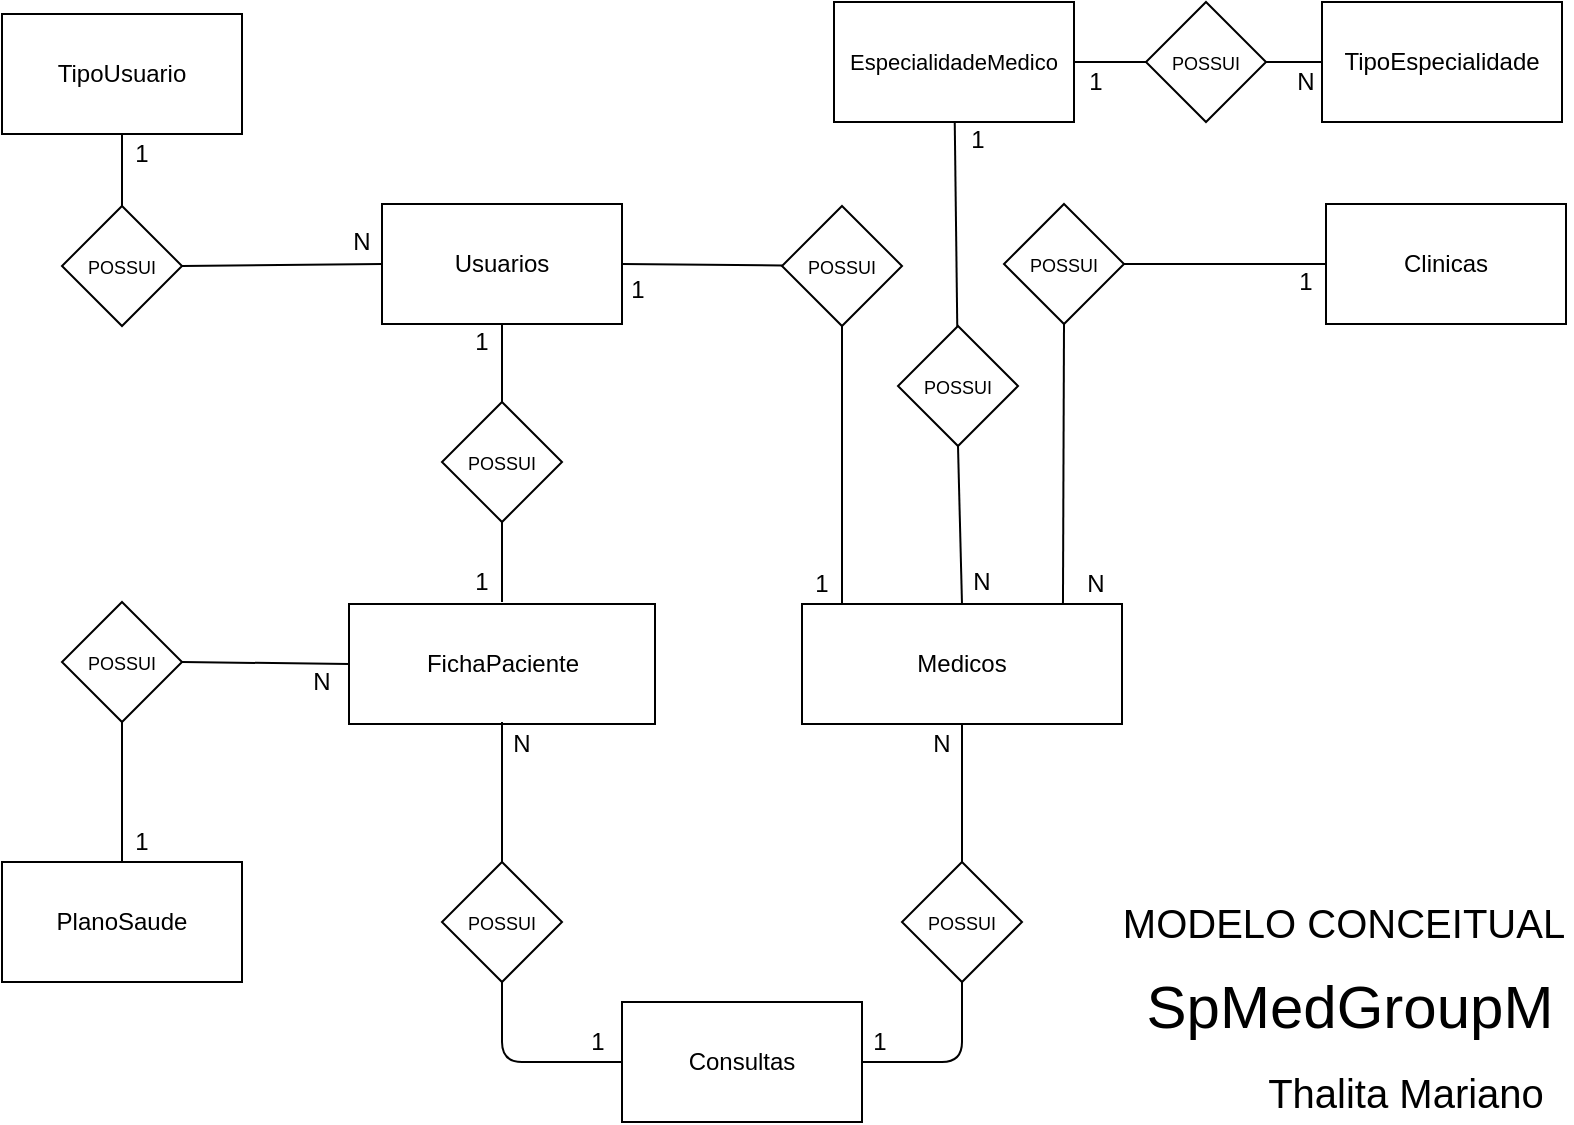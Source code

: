 <mxfile version="12.6.7" type="device" pages="2"><diagram id="E3R70f-KabWAEwBy0KVP" name="Conceitual"><mxGraphModel dx="1210" dy="643" grid="1" gridSize="10" guides="1" tooltips="1" connect="1" arrows="1" fold="1" page="1" pageScale="1" pageWidth="827" pageHeight="1169" math="0" shadow="0"><root><mxCell id="0"/><mxCell id="1" parent="0"/><mxCell id="xHAapNDR8gsOzwDroYfN-47" value="" style="endArrow=none;html=1;entryX=0.5;entryY=1;entryDx=0;entryDy=0;exitX=0.5;exitY=0;exitDx=0;exitDy=0;" parent="1" target="xHAapNDR8gsOzwDroYfN-6" edge="1"><mxGeometry width="50" height="50" relative="1" as="geometry"><mxPoint x="280" y="236.5" as="sourcePoint"/><mxPoint x="90" y="546.5" as="targetPoint"/></mxGeometry></mxCell><mxCell id="xHAapNDR8gsOzwDroYfN-29" value="" style="endArrow=none;html=1;entryX=0.5;entryY=1;entryDx=0;entryDy=0;exitX=0.087;exitY=1.005;exitDx=0;exitDy=0;exitPerimeter=0;" parent="1" source="xHAapNDR8gsOzwDroYfN-34" target="xHAapNDR8gsOzwDroYfN-12" edge="1"><mxGeometry width="50" height="50" relative="1" as="geometry"><mxPoint x="561" y="290" as="sourcePoint"/><mxPoint x="511" y="110" as="targetPoint"/></mxGeometry></mxCell><mxCell id="xHAapNDR8gsOzwDroYfN-1" value="TipoUsuario" style="rounded=0;whiteSpace=wrap;html=1;" parent="1" vertex="1"><mxGeometry x="30" y="36" width="120" height="60" as="geometry"/></mxCell><mxCell id="xHAapNDR8gsOzwDroYfN-2" value="TipoEspecialidade" style="rounded=0;whiteSpace=wrap;html=1;" parent="1" vertex="1"><mxGeometry x="690" y="30" width="120" height="60" as="geometry"/></mxCell><mxCell id="xHAapNDR8gsOzwDroYfN-3" value="Clinicas" style="rounded=0;whiteSpace=wrap;html=1;" parent="1" vertex="1"><mxGeometry x="692" y="131" width="120" height="60" as="geometry"/></mxCell><mxCell id="xHAapNDR8gsOzwDroYfN-4" value="Medicos" style="rounded=0;whiteSpace=wrap;html=1;" parent="1" vertex="1"><mxGeometry x="430" y="331" width="160" height="60" as="geometry"/></mxCell><mxCell id="xHAapNDR8gsOzwDroYfN-5" value="FichaPaciente" style="rounded=0;whiteSpace=wrap;html=1;" parent="1" vertex="1"><mxGeometry x="203.5" y="331" width="153" height="60" as="geometry"/></mxCell><mxCell id="xHAapNDR8gsOzwDroYfN-6" value="Usuarios" style="rounded=0;whiteSpace=wrap;html=1;" parent="1" vertex="1"><mxGeometry x="220" y="131" width="120" height="60" as="geometry"/></mxCell><mxCell id="xHAapNDR8gsOzwDroYfN-7" value="Consultas" style="rounded=0;whiteSpace=wrap;html=1;" parent="1" vertex="1"><mxGeometry x="340" y="530" width="120" height="60" as="geometry"/></mxCell><mxCell id="xHAapNDR8gsOzwDroYfN-8" value="&lt;font style=&quot;font-size: 9px&quot;&gt;POSSUI&lt;/font&gt;" style="rhombus;whiteSpace=wrap;html=1;" parent="1" vertex="1"><mxGeometry x="60" y="132" width="60" height="60" as="geometry"/></mxCell><mxCell id="xHAapNDR8gsOzwDroYfN-11" value="&lt;font style=&quot;font-size: 9px&quot;&gt;POSSUI&lt;/font&gt;" style="rhombus;whiteSpace=wrap;html=1;" parent="1" vertex="1"><mxGeometry x="478" y="192" width="60" height="60" as="geometry"/></mxCell><mxCell id="xHAapNDR8gsOzwDroYfN-12" value="&lt;font style=&quot;font-size: 9px&quot;&gt;POSSUI&lt;/font&gt;" style="rhombus;whiteSpace=wrap;html=1;" parent="1" vertex="1"><mxGeometry x="531" y="131" width="60" height="60" as="geometry"/></mxCell><mxCell id="xHAapNDR8gsOzwDroYfN-13" value="" style="endArrow=none;html=1;entryX=0.5;entryY=0;entryDx=0;entryDy=0;exitX=0.5;exitY=1;exitDx=0;exitDy=0;" parent="1" source="xHAapNDR8gsOzwDroYfN-1" target="xHAapNDR8gsOzwDroYfN-8" edge="1"><mxGeometry width="50" height="50" relative="1" as="geometry"><mxPoint x="170" y="186.5" as="sourcePoint"/><mxPoint x="200" y="136.5" as="targetPoint"/></mxGeometry></mxCell><mxCell id="xHAapNDR8gsOzwDroYfN-18" value="N" style="text;html=1;strokeColor=none;fillColor=none;align=center;verticalAlign=middle;whiteSpace=wrap;rounded=0;" parent="1" vertex="1"><mxGeometry x="190" y="140" width="40" height="20" as="geometry"/></mxCell><mxCell id="xHAapNDR8gsOzwDroYfN-21" value="1" style="text;html=1;strokeColor=none;fillColor=none;align=center;verticalAlign=middle;whiteSpace=wrap;rounded=0;" parent="1" vertex="1"><mxGeometry x="80" y="96" width="40" height="20" as="geometry"/></mxCell><mxCell id="xHAapNDR8gsOzwDroYfN-22" value="" style="endArrow=none;html=1;entryX=0;entryY=0.5;entryDx=0;entryDy=0;exitX=1;exitY=0.5;exitDx=0;exitDy=0;" parent="1" source="xHAapNDR8gsOzwDroYfN-8" target="xHAapNDR8gsOzwDroYfN-6" edge="1"><mxGeometry width="50" height="50" relative="1" as="geometry"><mxPoint x="260" y="150" as="sourcePoint"/><mxPoint x="310" y="100" as="targetPoint"/></mxGeometry></mxCell><mxCell id="xHAapNDR8gsOzwDroYfN-24" value="N" style="text;html=1;strokeColor=none;fillColor=none;align=center;verticalAlign=middle;whiteSpace=wrap;rounded=0;" parent="1" vertex="1"><mxGeometry x="662" y="60" width="40" height="20" as="geometry"/></mxCell><mxCell id="xHAapNDR8gsOzwDroYfN-25" value="N" style="text;html=1;strokeColor=none;fillColor=none;align=center;verticalAlign=middle;whiteSpace=wrap;rounded=0;" parent="1" vertex="1"><mxGeometry x="500" y="310" width="40" height="20" as="geometry"/></mxCell><mxCell id="xHAapNDR8gsOzwDroYfN-26" value="" style="endArrow=none;html=1;entryX=0.5;entryY=1;entryDx=0;entryDy=0;exitX=0.5;exitY=0;exitDx=0;exitDy=0;" parent="1" source="xHAapNDR8gsOzwDroYfN-4" target="xHAapNDR8gsOzwDroYfN-11" edge="1"><mxGeometry width="50" height="50" relative="1" as="geometry"><mxPoint x="450" y="190" as="sourcePoint"/><mxPoint x="500" y="140" as="targetPoint"/></mxGeometry></mxCell><mxCell id="xHAapNDR8gsOzwDroYfN-27" value="" style="endArrow=none;html=1;entryX=0;entryY=0.5;entryDx=0;entryDy=0;exitX=1;exitY=0.5;exitDx=0;exitDy=0;" parent="1" source="xHAapNDR8gsOzwDroYfN-12" target="xHAapNDR8gsOzwDroYfN-3" edge="1"><mxGeometry width="50" height="50" relative="1" as="geometry"><mxPoint x="640" y="170" as="sourcePoint"/><mxPoint x="685" y="160" as="targetPoint"/></mxGeometry></mxCell><mxCell id="xHAapNDR8gsOzwDroYfN-33" value="1" style="text;html=1;strokeColor=none;fillColor=none;align=center;verticalAlign=middle;whiteSpace=wrap;rounded=0;" parent="1" vertex="1"><mxGeometry x="662" y="160" width="40" height="20" as="geometry"/></mxCell><mxCell id="xHAapNDR8gsOzwDroYfN-34" value="N" style="text;html=1;strokeColor=none;fillColor=none;align=center;verticalAlign=middle;whiteSpace=wrap;rounded=0;" parent="1" vertex="1"><mxGeometry x="557" y="311" width="40" height="20" as="geometry"/></mxCell><mxCell id="xHAapNDR8gsOzwDroYfN-36" value="&lt;font style=&quot;font-size: 9px&quot;&gt;POSSUI&lt;/font&gt;" style="rhombus;whiteSpace=wrap;html=1;" parent="1" vertex="1"><mxGeometry x="420" y="132" width="60" height="60" as="geometry"/></mxCell><mxCell id="xHAapNDR8gsOzwDroYfN-37" value="" style="endArrow=none;html=1;exitX=1;exitY=0.5;exitDx=0;exitDy=0;" parent="1" source="xHAapNDR8gsOzwDroYfN-6" target="xHAapNDR8gsOzwDroYfN-36" edge="1"><mxGeometry width="50" height="50" relative="1" as="geometry"><mxPoint x="601" y="150" as="sourcePoint"/><mxPoint x="700" y="150" as="targetPoint"/></mxGeometry></mxCell><mxCell id="xHAapNDR8gsOzwDroYfN-39" value="1" style="text;html=1;strokeColor=none;fillColor=none;align=center;verticalAlign=middle;whiteSpace=wrap;rounded=0;" parent="1" vertex="1"><mxGeometry x="420" y="311" width="40" height="20" as="geometry"/></mxCell><mxCell id="xHAapNDR8gsOzwDroYfN-40" value="1" style="text;html=1;strokeColor=none;fillColor=none;align=center;verticalAlign=middle;whiteSpace=wrap;rounded=0;" parent="1" vertex="1"><mxGeometry x="328" y="164" width="40" height="20" as="geometry"/></mxCell><mxCell id="xHAapNDR8gsOzwDroYfN-44" value="1" style="text;html=1;strokeColor=none;fillColor=none;align=center;verticalAlign=middle;whiteSpace=wrap;rounded=0;" parent="1" vertex="1"><mxGeometry x="250" y="190" width="40" height="20" as="geometry"/></mxCell><mxCell id="xHAapNDR8gsOzwDroYfN-45" value="&lt;font style=&quot;font-size: 9px&quot;&gt;POSSUI&lt;/font&gt;" style="rhombus;whiteSpace=wrap;html=1;" parent="1" vertex="1"><mxGeometry x="250" y="230" width="60" height="60" as="geometry"/></mxCell><mxCell id="xHAapNDR8gsOzwDroYfN-46" value="1" style="text;html=1;strokeColor=none;fillColor=none;align=center;verticalAlign=middle;whiteSpace=wrap;rounded=0;" parent="1" vertex="1"><mxGeometry x="250" y="310" width="40" height="20" as="geometry"/></mxCell><mxCell id="xHAapNDR8gsOzwDroYfN-48" value="" style="endArrow=none;html=1;entryX=0.5;entryY=1;entryDx=0;entryDy=0;" parent="1" target="xHAapNDR8gsOzwDroYfN-45" edge="1"><mxGeometry width="50" height="50" relative="1" as="geometry"><mxPoint x="280" y="330" as="sourcePoint"/><mxPoint x="290" y="181" as="targetPoint"/></mxGeometry></mxCell><mxCell id="xHAapNDR8gsOzwDroYfN-49" value="&lt;font style=&quot;font-size: 11px&quot;&gt;EspecialidadeMedico&lt;/font&gt;" style="rounded=0;whiteSpace=wrap;html=1;" parent="1" vertex="1"><mxGeometry x="446" y="30" width="120" height="60" as="geometry"/></mxCell><mxCell id="xHAapNDR8gsOzwDroYfN-50" value="1" style="text;html=1;strokeColor=none;fillColor=none;align=center;verticalAlign=middle;whiteSpace=wrap;rounded=0;" parent="1" vertex="1"><mxGeometry x="498" y="89" width="40" height="20" as="geometry"/></mxCell><mxCell id="xHAapNDR8gsOzwDroYfN-51" value="" style="endArrow=none;html=1;" parent="1" source="xHAapNDR8gsOzwDroYfN-11" target="xHAapNDR8gsOzwDroYfN-49" edge="1"><mxGeometry width="50" height="50" relative="1" as="geometry"><mxPoint x="510" y="180" as="sourcePoint"/><mxPoint x="540" y="115" as="targetPoint"/></mxGeometry></mxCell><mxCell id="xHAapNDR8gsOzwDroYfN-53" value="1" style="text;html=1;strokeColor=none;fillColor=none;align=center;verticalAlign=middle;whiteSpace=wrap;rounded=0;" parent="1" vertex="1"><mxGeometry x="557" y="60" width="40" height="20" as="geometry"/></mxCell><mxCell id="xHAapNDR8gsOzwDroYfN-54" value="" style="endArrow=none;html=1;entryX=0;entryY=0.5;entryDx=0;entryDy=0;exitX=1;exitY=0.5;exitDx=0;exitDy=0;" parent="1" source="xHAapNDR8gsOzwDroYfN-90" target="xHAapNDR8gsOzwDroYfN-2" edge="1"><mxGeometry width="50" height="50" relative="1" as="geometry"><mxPoint x="601" y="150" as="sourcePoint"/><mxPoint x="700" y="150" as="targetPoint"/></mxGeometry></mxCell><mxCell id="xHAapNDR8gsOzwDroYfN-60" value="&lt;font style=&quot;font-size: 9px&quot;&gt;POSSUI&lt;/font&gt;" style="rhombus;whiteSpace=wrap;html=1;" parent="1" vertex="1"><mxGeometry x="480" y="460" width="60" height="60" as="geometry"/></mxCell><mxCell id="xHAapNDR8gsOzwDroYfN-61" value="&lt;font style=&quot;font-size: 9px&quot;&gt;POSSUI&lt;/font&gt;" style="rhombus;whiteSpace=wrap;html=1;" parent="1" vertex="1"><mxGeometry x="250" y="460" width="60" height="60" as="geometry"/></mxCell><mxCell id="xHAapNDR8gsOzwDroYfN-64" value="" style="endArrow=none;html=1;exitX=0.5;exitY=0;exitDx=0;exitDy=0;" parent="1" source="xHAapNDR8gsOzwDroYfN-61" edge="1"><mxGeometry width="50" height="50" relative="1" as="geometry"><mxPoint x="230" y="441" as="sourcePoint"/><mxPoint x="280" y="390" as="targetPoint"/></mxGeometry></mxCell><mxCell id="xHAapNDR8gsOzwDroYfN-65" value="" style="endArrow=none;html=1;entryX=0.5;entryY=1;entryDx=0;entryDy=0;exitX=0.5;exitY=0;exitDx=0;exitDy=0;" parent="1" source="xHAapNDR8gsOzwDroYfN-60" target="xHAapNDR8gsOzwDroYfN-4" edge="1"><mxGeometry width="50" height="50" relative="1" as="geometry"><mxPoint x="570" y="470" as="sourcePoint"/><mxPoint x="620" y="420" as="targetPoint"/></mxGeometry></mxCell><mxCell id="xHAapNDR8gsOzwDroYfN-68" value="" style="endArrow=none;html=1;entryX=0.5;entryY=1;entryDx=0;entryDy=0;exitX=0.75;exitY=1;exitDx=0;exitDy=0;" parent="1" source="xHAapNDR8gsOzwDroYfN-39" target="xHAapNDR8gsOzwDroYfN-36" edge="1"><mxGeometry width="50" height="50" relative="1" as="geometry"><mxPoint x="440.5" y="291" as="sourcePoint"/><mxPoint x="439.5" y="210" as="targetPoint"/></mxGeometry></mxCell><mxCell id="xHAapNDR8gsOzwDroYfN-69" value="1" style="text;html=1;strokeColor=none;fillColor=none;align=center;verticalAlign=middle;whiteSpace=wrap;rounded=0;" parent="1" vertex="1"><mxGeometry x="308" y="540" width="40" height="20" as="geometry"/></mxCell><mxCell id="xHAapNDR8gsOzwDroYfN-70" value="N" style="text;html=1;strokeColor=none;fillColor=none;align=center;verticalAlign=middle;whiteSpace=wrap;rounded=0;" parent="1" vertex="1"><mxGeometry x="270" y="391" width="40" height="20" as="geometry"/></mxCell><mxCell id="xHAapNDR8gsOzwDroYfN-71" value="N" style="text;html=1;strokeColor=none;fillColor=none;align=center;verticalAlign=middle;whiteSpace=wrap;rounded=0;" parent="1" vertex="1"><mxGeometry x="480" y="391" width="40" height="20" as="geometry"/></mxCell><mxCell id="xHAapNDR8gsOzwDroYfN-72" value="1" style="text;html=1;strokeColor=none;fillColor=none;align=center;verticalAlign=middle;whiteSpace=wrap;rounded=0;" parent="1" vertex="1"><mxGeometry x="449" y="540" width="40" height="20" as="geometry"/></mxCell><mxCell id="xHAapNDR8gsOzwDroYfN-73" value="" style="endArrow=none;html=1;entryX=0.5;entryY=1;entryDx=0;entryDy=0;exitX=0;exitY=0.5;exitDx=0;exitDy=0;" parent="1" source="xHAapNDR8gsOzwDroYfN-7" target="xHAapNDR8gsOzwDroYfN-61" edge="1"><mxGeometry width="50" height="50" relative="1" as="geometry"><mxPoint x="230" y="609" as="sourcePoint"/><mxPoint x="280" y="559" as="targetPoint"/><Array as="points"><mxPoint x="280" y="560"/></Array></mxGeometry></mxCell><mxCell id="xHAapNDR8gsOzwDroYfN-74" value="" style="endArrow=none;html=1;entryX=0.5;entryY=1;entryDx=0;entryDy=0;exitX=1;exitY=0.5;exitDx=0;exitDy=0;" parent="1" source="xHAapNDR8gsOzwDroYfN-7" target="xHAapNDR8gsOzwDroYfN-60" edge="1"><mxGeometry width="50" height="50" relative="1" as="geometry"><mxPoint x="680" y="560" as="sourcePoint"/><mxPoint x="550" y="550" as="targetPoint"/><Array as="points"><mxPoint x="510" y="560"/></Array></mxGeometry></mxCell><mxCell id="xHAapNDR8gsOzwDroYfN-76" value="N" style="text;html=1;strokeColor=none;fillColor=none;align=center;verticalAlign=middle;whiteSpace=wrap;rounded=0;" parent="1" vertex="1"><mxGeometry x="170" y="360" width="40" height="20" as="geometry"/></mxCell><mxCell id="xHAapNDR8gsOzwDroYfN-78" value="PlanoSaude" style="rounded=0;whiteSpace=wrap;html=1;" parent="1" vertex="1"><mxGeometry x="30" y="460" width="120" height="60" as="geometry"/></mxCell><mxCell id="xHAapNDR8gsOzwDroYfN-79" value="1" style="text;html=1;strokeColor=none;fillColor=none;align=center;verticalAlign=middle;whiteSpace=wrap;rounded=0;" parent="1" vertex="1"><mxGeometry x="80" y="440" width="40" height="20" as="geometry"/></mxCell><mxCell id="xHAapNDR8gsOzwDroYfN-80" value="&lt;font style=&quot;font-size: 9px&quot;&gt;POSSUI&lt;/font&gt;" style="rhombus;whiteSpace=wrap;html=1;" parent="1" vertex="1"><mxGeometry x="60" y="330" width="60" height="60" as="geometry"/></mxCell><mxCell id="xHAapNDR8gsOzwDroYfN-82" value="" style="endArrow=none;html=1;exitX=1;exitY=0.5;exitDx=0;exitDy=0;entryX=0;entryY=0.5;entryDx=0;entryDy=0;" parent="1" source="xHAapNDR8gsOzwDroYfN-80" target="xHAapNDR8gsOzwDroYfN-5" edge="1"><mxGeometry width="50" height="50" relative="1" as="geometry"><mxPoint x="20" y="670" as="sourcePoint"/><mxPoint x="200" y="360" as="targetPoint"/></mxGeometry></mxCell><mxCell id="xHAapNDR8gsOzwDroYfN-83" value="" style="endArrow=none;html=1;exitX=0.5;exitY=1;exitDx=0;exitDy=0;entryX=0.5;entryY=0;entryDx=0;entryDy=0;" parent="1" source="xHAapNDR8gsOzwDroYfN-80" target="xHAapNDR8gsOzwDroYfN-78" edge="1"><mxGeometry width="50" height="50" relative="1" as="geometry"><mxPoint x="130" y="370" as="sourcePoint"/><mxPoint x="223.5" y="371" as="targetPoint"/></mxGeometry></mxCell><mxCell id="xHAapNDR8gsOzwDroYfN-90" value="&lt;font style=&quot;font-size: 9px&quot;&gt;POSSUI&lt;/font&gt;" style="rhombus;whiteSpace=wrap;html=1;" parent="1" vertex="1"><mxGeometry x="602" y="30" width="60" height="60" as="geometry"/></mxCell><mxCell id="xHAapNDR8gsOzwDroYfN-91" value="" style="endArrow=none;html=1;entryX=0;entryY=0.5;entryDx=0;entryDy=0;exitX=1;exitY=0.5;exitDx=0;exitDy=0;" parent="1" source="xHAapNDR8gsOzwDroYfN-49" target="xHAapNDR8gsOzwDroYfN-90" edge="1"><mxGeometry width="50" height="50" relative="1" as="geometry"><mxPoint x="565" y="60" as="sourcePoint"/><mxPoint x="690" y="60" as="targetPoint"/></mxGeometry></mxCell><mxCell id="xt29dV2iJwM4mFNq74Bc-1" value="&lt;font style=&quot;font-size: 30px&quot;&gt;SpMedGroupM&lt;/font&gt;" style="text;html=1;strokeColor=none;fillColor=none;align=center;verticalAlign=middle;whiteSpace=wrap;rounded=0;" parent="1" vertex="1"><mxGeometry x="684" y="517" width="40" height="30" as="geometry"/></mxCell><mxCell id="xt29dV2iJwM4mFNq74Bc-2" value="&lt;font style=&quot;font-size: 20px&quot;&gt;Thalita Mariano&lt;br&gt;&lt;/font&gt;" style="text;html=1;strokeColor=none;fillColor=none;align=center;verticalAlign=middle;whiteSpace=wrap;rounded=0;" parent="1" vertex="1"><mxGeometry x="652" y="560" width="160" height="30" as="geometry"/></mxCell><mxCell id="xt29dV2iJwM4mFNq74Bc-4" value="&lt;font style=&quot;font-size: 20px&quot;&gt;MODELO CONCEITUAL&lt;/font&gt;" style="text;html=1;strokeColor=none;fillColor=none;align=center;verticalAlign=middle;whiteSpace=wrap;rounded=0;" parent="1" vertex="1"><mxGeometry x="587" y="475" width="228" height="30" as="geometry"/></mxCell></root></mxGraphModel></diagram><diagram id="ithbFeiR3hK23LhVvlyl" name="Lógico"><mxGraphModel dx="2060" dy="643" grid="1" gridSize="10" guides="1" tooltips="1" connect="1" arrows="1" fold="1" page="1" pageScale="1" pageWidth="850" pageHeight="1100" math="0" shadow="0"><root><mxCell id="2thRscf1hzppe7TldHrI-0"/><mxCell id="2thRscf1hzppe7TldHrI-1" parent="2thRscf1hzppe7TldHrI-0"/><mxCell id="2thRscf1hzppe7TldHrI-10" value="Usuarios" style="swimlane;fontStyle=0;childLayout=stackLayout;horizontal=1;startSize=26;fillColor=#e0e0e0;horizontalStack=0;resizeParent=1;resizeParentMax=0;resizeLast=0;collapsible=1;marginBottom=0;swimlaneFillColor=#ffffff;align=center;fontSize=14;" parent="2thRscf1hzppe7TldHrI-1" vertex="1"><mxGeometry x="-140" y="460" width="240" height="294" as="geometry"/></mxCell><mxCell id="2thRscf1hzppe7TldHrI-11" value="IdUsuario INT" style="shape=partialRectangle;top=0;left=0;right=0;bottom=0;align=left;verticalAlign=middle;fillColor=none;spacingLeft=60;spacingRight=4;overflow=hidden;rotatable=0;points=[[0,0.5],[1,0.5]];portConstraint=eastwest;dropTarget=0;fontStyle=5;fontSize=12;" parent="2thRscf1hzppe7TldHrI-10" vertex="1"><mxGeometry y="26" width="240" height="30" as="geometry"/></mxCell><mxCell id="2thRscf1hzppe7TldHrI-12" value="PK,FK1" style="shape=partialRectangle;fontStyle=1;top=0;left=0;bottom=0;fillColor=none;align=left;verticalAlign=middle;spacingLeft=4;spacingRight=4;overflow=hidden;rotatable=0;points=[];portConstraint=eastwest;part=1;fontSize=12;" parent="2thRscf1hzppe7TldHrI-11" vertex="1" connectable="0"><mxGeometry width="56" height="30" as="geometry"/></mxCell><mxCell id="2thRscf1hzppe7TldHrI-13" value="IdTipoUsuario INT" style="shape=partialRectangle;top=0;left=0;right=0;bottom=1;align=left;verticalAlign=middle;fillColor=none;spacingLeft=60;spacingRight=4;overflow=hidden;rotatable=0;points=[[0,0.5],[1,0.5]];portConstraint=eastwest;dropTarget=0;fontStyle=5;fontSize=12;" parent="2thRscf1hzppe7TldHrI-10" vertex="1"><mxGeometry y="56" width="240" height="30" as="geometry"/></mxCell><mxCell id="2thRscf1hzppe7TldHrI-14" value="PK,FK2" style="shape=partialRectangle;fontStyle=1;top=0;left=0;bottom=0;fillColor=none;align=left;verticalAlign=middle;spacingLeft=4;spacingRight=4;overflow=hidden;rotatable=0;points=[];portConstraint=eastwest;part=1;fontSize=12;" parent="2thRscf1hzppe7TldHrI-13" vertex="1" connectable="0"><mxGeometry width="56" height="30" as="geometry"/></mxCell><mxCell id="2thRscf1hzppe7TldHrI-15" value="NomeUsuario VARCHAR" style="shape=partialRectangle;top=0;left=0;right=0;bottom=0;align=left;verticalAlign=top;fillColor=none;spacingLeft=60;spacingRight=4;overflow=hidden;rotatable=0;points=[[0,0.5],[1,0.5]];portConstraint=eastwest;dropTarget=0;fontSize=12;" parent="2thRscf1hzppe7TldHrI-10" vertex="1"><mxGeometry y="86" width="240" height="26" as="geometry"/></mxCell><mxCell id="2thRscf1hzppe7TldHrI-16" value="" style="shape=partialRectangle;top=0;left=0;bottom=0;fillColor=none;align=left;verticalAlign=top;spacingLeft=4;spacingRight=4;overflow=hidden;rotatable=0;points=[];portConstraint=eastwest;part=1;fontSize=12;" parent="2thRscf1hzppe7TldHrI-15" vertex="1" connectable="0"><mxGeometry width="56" height="26" as="geometry"/></mxCell><mxCell id="2thRscf1hzppe7TldHrI-85" value="Email VARCHAR" style="shape=partialRectangle;top=0;left=0;right=0;bottom=0;align=left;verticalAlign=top;fillColor=none;spacingLeft=60;spacingRight=4;overflow=hidden;rotatable=0;points=[[0,0.5],[1,0.5]];portConstraint=eastwest;dropTarget=0;fontSize=12;" parent="2thRscf1hzppe7TldHrI-10" vertex="1"><mxGeometry y="112" width="240" height="26" as="geometry"/></mxCell><mxCell id="2thRscf1hzppe7TldHrI-86" value="" style="shape=partialRectangle;top=0;left=0;bottom=0;fillColor=none;align=left;verticalAlign=top;spacingLeft=4;spacingRight=4;overflow=hidden;rotatable=0;points=[];portConstraint=eastwest;part=1;fontSize=12;" parent="2thRscf1hzppe7TldHrI-85" vertex="1" connectable="0"><mxGeometry width="56" height="26" as="geometry"/></mxCell><mxCell id="2thRscf1hzppe7TldHrI-88" value="Data_Nascimento Date" style="shape=partialRectangle;top=0;left=0;right=0;bottom=0;align=left;verticalAlign=top;fillColor=none;spacingLeft=60;spacingRight=4;overflow=hidden;rotatable=0;points=[[0,0.5],[1,0.5]];portConstraint=eastwest;dropTarget=0;fontSize=12;" parent="2thRscf1hzppe7TldHrI-10" vertex="1"><mxGeometry y="138" width="240" height="26" as="geometry"/></mxCell><mxCell id="2thRscf1hzppe7TldHrI-89" value="" style="shape=partialRectangle;top=0;left=0;bottom=0;fillColor=none;align=left;verticalAlign=top;spacingLeft=4;spacingRight=4;overflow=hidden;rotatable=0;points=[];portConstraint=eastwest;part=1;fontSize=12;" parent="2thRscf1hzppe7TldHrI-88" vertex="1" connectable="0"><mxGeometry width="56" height="26" as="geometry"/></mxCell><mxCell id="2thRscf1hzppe7TldHrI-90" value="Telefone VARCHAR" style="shape=partialRectangle;top=0;left=0;right=0;bottom=0;align=left;verticalAlign=top;fillColor=none;spacingLeft=60;spacingRight=4;overflow=hidden;rotatable=0;points=[[0,0.5],[1,0.5]];portConstraint=eastwest;dropTarget=0;fontSize=12;" parent="2thRscf1hzppe7TldHrI-10" vertex="1"><mxGeometry y="164" width="240" height="26" as="geometry"/></mxCell><mxCell id="2thRscf1hzppe7TldHrI-91" value="" style="shape=partialRectangle;top=0;left=0;bottom=0;fillColor=none;align=left;verticalAlign=top;spacingLeft=4;spacingRight=4;overflow=hidden;rotatable=0;points=[];portConstraint=eastwest;part=1;fontSize=12;" parent="2thRscf1hzppe7TldHrI-90" vertex="1" connectable="0"><mxGeometry width="56" height="26" as="geometry"/></mxCell><mxCell id="2thRscf1hzppe7TldHrI-83" value="Celular VARCHAR" style="shape=partialRectangle;top=0;left=0;right=0;bottom=0;align=left;verticalAlign=top;fillColor=none;spacingLeft=60;spacingRight=4;overflow=hidden;rotatable=0;points=[[0,0.5],[1,0.5]];portConstraint=eastwest;dropTarget=0;fontSize=12;" parent="2thRscf1hzppe7TldHrI-10" vertex="1"><mxGeometry y="190" width="240" height="26" as="geometry"/></mxCell><mxCell id="2thRscf1hzppe7TldHrI-84" value="" style="shape=partialRectangle;top=0;left=0;bottom=0;fillColor=none;align=left;verticalAlign=top;spacingLeft=4;spacingRight=4;overflow=hidden;rotatable=0;points=[];portConstraint=eastwest;part=1;fontSize=12;" parent="2thRscf1hzppe7TldHrI-83" vertex="1" connectable="0"><mxGeometry width="56" height="26" as="geometry"/></mxCell><mxCell id="2thRscf1hzppe7TldHrI-81" value="RG VARCHAR" style="shape=partialRectangle;top=0;left=0;right=0;bottom=0;align=left;verticalAlign=top;fillColor=none;spacingLeft=60;spacingRight=4;overflow=hidden;rotatable=0;points=[[0,0.5],[1,0.5]];portConstraint=eastwest;dropTarget=0;fontSize=12;" parent="2thRscf1hzppe7TldHrI-10" vertex="1"><mxGeometry y="216" width="240" height="26" as="geometry"/></mxCell><mxCell id="2thRscf1hzppe7TldHrI-82" value="" style="shape=partialRectangle;top=0;left=0;bottom=0;fillColor=none;align=left;verticalAlign=top;spacingLeft=4;spacingRight=4;overflow=hidden;rotatable=0;points=[];portConstraint=eastwest;part=1;fontSize=12;" parent="2thRscf1hzppe7TldHrI-81" vertex="1" connectable="0"><mxGeometry width="56" height="26" as="geometry"/></mxCell><mxCell id="2thRscf1hzppe7TldHrI-79" value="Cpf VARCHAR" style="shape=partialRectangle;top=0;left=0;right=0;bottom=0;align=left;verticalAlign=top;fillColor=none;spacingLeft=60;spacingRight=4;overflow=hidden;rotatable=0;points=[[0,0.5],[1,0.5]];portConstraint=eastwest;dropTarget=0;fontSize=12;" parent="2thRscf1hzppe7TldHrI-10" vertex="1"><mxGeometry y="242" width="240" height="26" as="geometry"/></mxCell><mxCell id="2thRscf1hzppe7TldHrI-80" value="" style="shape=partialRectangle;top=0;left=0;bottom=0;fillColor=none;align=left;verticalAlign=top;spacingLeft=4;spacingRight=4;overflow=hidden;rotatable=0;points=[];portConstraint=eastwest;part=1;fontSize=12;" parent="2thRscf1hzppe7TldHrI-79" vertex="1" connectable="0"><mxGeometry width="56" height="26" as="geometry"/></mxCell><mxCell id="2thRscf1hzppe7TldHrI-73" value="Endereco VARCHAR" style="shape=partialRectangle;top=0;left=0;right=0;bottom=0;align=left;verticalAlign=top;fillColor=none;spacingLeft=60;spacingRight=4;overflow=hidden;rotatable=0;points=[[0,0.5],[1,0.5]];portConstraint=eastwest;dropTarget=0;fontSize=12;" parent="2thRscf1hzppe7TldHrI-10" vertex="1"><mxGeometry y="268" width="240" height="26" as="geometry"/></mxCell><mxCell id="2thRscf1hzppe7TldHrI-74" value="" style="shape=partialRectangle;top=0;left=0;bottom=0;fillColor=none;align=left;verticalAlign=top;spacingLeft=4;spacingRight=4;overflow=hidden;rotatable=0;points=[];portConstraint=eastwest;part=1;fontSize=12;" parent="2thRscf1hzppe7TldHrI-73" vertex="1" connectable="0"><mxGeometry width="56" height="26" as="geometry"/></mxCell><mxCell id="2thRscf1hzppe7TldHrI-17" value="Clinicas" style="swimlane;fontStyle=0;childLayout=stackLayout;horizontal=1;startSize=26;fillColor=#e0e0e0;horizontalStack=0;resizeParent=1;resizeParentMax=0;resizeLast=0;collapsible=1;marginBottom=0;swimlaneFillColor=#ffffff;align=center;fontSize=14;" parent="2thRscf1hzppe7TldHrI-1" vertex="1"><mxGeometry x="240" y="640" width="241" height="196" as="geometry"/></mxCell><mxCell id="2thRscf1hzppe7TldHrI-18" value="IdClinica  INT" style="shape=partialRectangle;top=0;left=0;right=0;bottom=1;align=left;verticalAlign=middle;fillColor=none;spacingLeft=34;spacingRight=4;overflow=hidden;rotatable=0;points=[[0,0.5],[1,0.5]];portConstraint=eastwest;dropTarget=0;fontStyle=5;fontSize=12;" parent="2thRscf1hzppe7TldHrI-17" vertex="1"><mxGeometry y="26" width="241" height="30" as="geometry"/></mxCell><mxCell id="2thRscf1hzppe7TldHrI-19" value="PK" style="shape=partialRectangle;top=0;left=0;bottom=0;fillColor=none;align=left;verticalAlign=middle;spacingLeft=4;spacingRight=4;overflow=hidden;rotatable=0;points=[];portConstraint=eastwest;part=1;fontSize=12;" parent="2thRscf1hzppe7TldHrI-18" vertex="1" connectable="0"><mxGeometry width="30" height="30" as="geometry"/></mxCell><mxCell id="2thRscf1hzppe7TldHrI-20" value="CNPJ VARCHAR" style="shape=partialRectangle;top=0;left=0;right=0;bottom=0;align=left;verticalAlign=top;fillColor=none;spacingLeft=34;spacingRight=4;overflow=hidden;rotatable=0;points=[[0,0.5],[1,0.5]];portConstraint=eastwest;dropTarget=0;fontSize=12;" parent="2thRscf1hzppe7TldHrI-17" vertex="1"><mxGeometry y="56" width="241" height="26" as="geometry"/></mxCell><mxCell id="2thRscf1hzppe7TldHrI-21" value="" style="shape=partialRectangle;top=0;left=0;bottom=0;fillColor=none;align=left;verticalAlign=top;spacingLeft=4;spacingRight=4;overflow=hidden;rotatable=0;points=[];portConstraint=eastwest;part=1;fontSize=12;" parent="2thRscf1hzppe7TldHrI-20" vertex="1" connectable="0"><mxGeometry width="30" height="26" as="geometry"/></mxCell><mxCell id="2thRscf1hzppe7TldHrI-24" value="NomeFantasia VARCHAR" style="shape=partialRectangle;top=0;left=0;right=0;bottom=0;align=left;verticalAlign=top;fillColor=none;spacingLeft=34;spacingRight=4;overflow=hidden;rotatable=0;points=[[0,0.5],[1,0.5]];portConstraint=eastwest;dropTarget=0;fontSize=12;" parent="2thRscf1hzppe7TldHrI-17" vertex="1"><mxGeometry y="82" width="241" height="26" as="geometry"/></mxCell><mxCell id="2thRscf1hzppe7TldHrI-25" value="" style="shape=partialRectangle;top=0;left=0;bottom=0;fillColor=none;align=left;verticalAlign=top;spacingLeft=4;spacingRight=4;overflow=hidden;rotatable=0;points=[];portConstraint=eastwest;part=1;fontSize=12;" parent="2thRscf1hzppe7TldHrI-24" vertex="1" connectable="0"><mxGeometry width="30" height="26" as="geometry"/></mxCell><mxCell id="2thRscf1hzppe7TldHrI-22" value="RazaoSocial VARCHAR" style="shape=partialRectangle;top=0;left=0;right=0;bottom=0;align=left;verticalAlign=top;fillColor=none;spacingLeft=34;spacingRight=4;overflow=hidden;rotatable=0;points=[[0,0.5],[1,0.5]];portConstraint=eastwest;dropTarget=0;fontSize=12;" parent="2thRscf1hzppe7TldHrI-17" vertex="1"><mxGeometry y="108" width="241" height="26" as="geometry"/></mxCell><mxCell id="2thRscf1hzppe7TldHrI-23" value="" style="shape=partialRectangle;top=0;left=0;bottom=0;fillColor=none;align=left;verticalAlign=top;spacingLeft=4;spacingRight=4;overflow=hidden;rotatable=0;points=[];portConstraint=eastwest;part=1;fontSize=12;" parent="2thRscf1hzppe7TldHrI-22" vertex="1" connectable="0"><mxGeometry width="30" height="26" as="geometry"/></mxCell><mxCell id="L8e7X4IhRcvx6EP3lCFS-2" value="Telefone  VARCHAR" style="shape=partialRectangle;top=0;left=0;right=0;bottom=0;align=left;verticalAlign=top;fillColor=none;spacingLeft=34;spacingRight=4;overflow=hidden;rotatable=0;points=[[0,0.5],[1,0.5]];portConstraint=eastwest;dropTarget=0;fontSize=12;" parent="2thRscf1hzppe7TldHrI-17" vertex="1"><mxGeometry y="134" width="241" height="26" as="geometry"/></mxCell><mxCell id="L8e7X4IhRcvx6EP3lCFS-3" value="" style="shape=partialRectangle;top=0;left=0;bottom=0;fillColor=none;align=left;verticalAlign=top;spacingLeft=4;spacingRight=4;overflow=hidden;rotatable=0;points=[];portConstraint=eastwest;part=1;fontSize=12;" parent="L8e7X4IhRcvx6EP3lCFS-2" vertex="1" connectable="0"><mxGeometry width="30" height="26" as="geometry"/></mxCell><mxCell id="2thRscf1hzppe7TldHrI-40" value="Endereco VARCHAR" style="shape=partialRectangle;top=0;left=0;right=0;bottom=0;align=left;verticalAlign=top;fillColor=none;spacingLeft=34;spacingRight=4;overflow=hidden;rotatable=0;points=[[0,0.5],[1,0.5]];portConstraint=eastwest;dropTarget=0;fontSize=12;" parent="2thRscf1hzppe7TldHrI-17" vertex="1"><mxGeometry y="160" width="241" height="26" as="geometry"/></mxCell><mxCell id="2thRscf1hzppe7TldHrI-41" value="" style="shape=partialRectangle;top=0;left=0;bottom=0;fillColor=none;align=left;verticalAlign=top;spacingLeft=4;spacingRight=4;overflow=hidden;rotatable=0;points=[];portConstraint=eastwest;part=1;fontSize=12;" parent="2thRscf1hzppe7TldHrI-40" vertex="1" connectable="0"><mxGeometry width="30" height="26" as="geometry"/></mxCell><mxCell id="2thRscf1hzppe7TldHrI-26" value="" style="shape=partialRectangle;top=0;left=0;right=0;bottom=0;align=left;verticalAlign=top;fillColor=none;spacingLeft=34;spacingRight=4;overflow=hidden;rotatable=0;points=[[0,0.5],[1,0.5]];portConstraint=eastwest;dropTarget=0;fontSize=12;" parent="2thRscf1hzppe7TldHrI-17" vertex="1"><mxGeometry y="186" width="241" height="10" as="geometry"/></mxCell><mxCell id="2thRscf1hzppe7TldHrI-27" value="" style="shape=partialRectangle;top=0;left=0;bottom=0;fillColor=none;align=left;verticalAlign=top;spacingLeft=4;spacingRight=4;overflow=hidden;rotatable=0;points=[];portConstraint=eastwest;part=1;fontSize=12;" parent="2thRscf1hzppe7TldHrI-26" vertex="1" connectable="0"><mxGeometry width="30" height="10" as="geometry"/></mxCell><mxCell id="2thRscf1hzppe7TldHrI-28" value="&lt;font style=&quot;font-size: 30px&quot;&gt;SpMedGroupM&lt;/font&gt;" style="text;html=1;strokeColor=none;fillColor=none;align=center;verticalAlign=middle;whiteSpace=wrap;rounded=0;" parent="2thRscf1hzppe7TldHrI-1" vertex="1"><mxGeometry x="-436" y="132" width="40" height="30" as="geometry"/></mxCell><mxCell id="2thRscf1hzppe7TldHrI-59" value="" style="group" parent="2thRscf1hzppe7TldHrI-1" vertex="1" connectable="0"><mxGeometry x="242.5" y="120" width="236" height="92" as="geometry"/></mxCell><mxCell id="2thRscf1hzppe7TldHrI-44" value="TipoEspecialidade" style="swimlane;fontStyle=0;childLayout=stackLayout;horizontal=1;startSize=26;fillColor=#e0e0e0;horizontalStack=0;resizeParent=1;resizeParentMax=0;resizeLast=0;collapsible=1;marginBottom=0;swimlaneFillColor=#ffffff;align=center;fontSize=14;" parent="2thRscf1hzppe7TldHrI-59" vertex="1"><mxGeometry width="236" height="92" as="geometry"/></mxCell><mxCell id="2thRscf1hzppe7TldHrI-45" value="IdTipoEspecialidade  INT" style="shape=partialRectangle;top=0;left=0;right=0;bottom=1;align=left;verticalAlign=middle;fillColor=none;spacingLeft=34;spacingRight=4;overflow=hidden;rotatable=0;points=[[0,0.5],[1,0.5]];portConstraint=eastwest;dropTarget=0;fontStyle=5;fontSize=12;" parent="2thRscf1hzppe7TldHrI-44" vertex="1"><mxGeometry y="26" width="236" height="30" as="geometry"/></mxCell><mxCell id="2thRscf1hzppe7TldHrI-46" value="PK" style="shape=partialRectangle;top=0;left=0;bottom=0;fillColor=none;align=left;verticalAlign=middle;spacingLeft=4;spacingRight=4;overflow=hidden;rotatable=0;points=[];portConstraint=eastwest;part=1;fontSize=12;" parent="2thRscf1hzppe7TldHrI-45" vertex="1" connectable="0"><mxGeometry width="30" height="30" as="geometry"/></mxCell><mxCell id="2thRscf1hzppe7TldHrI-47" value=" NomeEspecialidade    VARCHAR" style="shape=partialRectangle;top=0;left=0;right=0;bottom=0;align=left;verticalAlign=top;fillColor=none;spacingLeft=34;spacingRight=4;overflow=hidden;rotatable=0;points=[[0,0.5],[1,0.5]];portConstraint=eastwest;dropTarget=0;fontSize=12;" parent="2thRscf1hzppe7TldHrI-44" vertex="1"><mxGeometry y="56" width="236" height="26" as="geometry"/></mxCell><mxCell id="2thRscf1hzppe7TldHrI-48" value="" style="shape=partialRectangle;top=0;left=0;bottom=0;fillColor=none;align=left;verticalAlign=top;spacingLeft=4;spacingRight=4;overflow=hidden;rotatable=0;points=[];portConstraint=eastwest;part=1;fontSize=12;" parent="2thRscf1hzppe7TldHrI-47" vertex="1" connectable="0"><mxGeometry width="30" height="26" as="geometry"/></mxCell><mxCell id="2thRscf1hzppe7TldHrI-55" value="" style="shape=partialRectangle;top=0;left=0;right=0;bottom=0;align=left;verticalAlign=top;fillColor=none;spacingLeft=34;spacingRight=4;overflow=hidden;rotatable=0;points=[[0,0.5],[1,0.5]];portConstraint=eastwest;dropTarget=0;fontSize=12;" parent="2thRscf1hzppe7TldHrI-44" vertex="1"><mxGeometry y="82" width="236" height="10" as="geometry"/></mxCell><mxCell id="2thRscf1hzppe7TldHrI-56" value="" style="shape=partialRectangle;top=0;left=0;bottom=0;fillColor=none;align=left;verticalAlign=top;spacingLeft=4;spacingRight=4;overflow=hidden;rotatable=0;points=[];portConstraint=eastwest;part=1;fontSize=12;" parent="2thRscf1hzppe7TldHrI-55" vertex="1" connectable="0"><mxGeometry width="30" height="10" as="geometry"/></mxCell><mxCell id="2thRscf1hzppe7TldHrI-60" value="TipoUsuario" style="swimlane;fontStyle=0;childLayout=stackLayout;horizontal=1;startSize=26;fillColor=#e0e0e0;horizontalStack=0;resizeParent=1;resizeParentMax=0;resizeLast=0;collapsible=1;marginBottom=0;swimlaneFillColor=#ffffff;align=center;fontSize=14;" parent="2thRscf1hzppe7TldHrI-1" vertex="1"><mxGeometry x="-140" y="797" width="240" height="92" as="geometry"/></mxCell><mxCell id="2thRscf1hzppe7TldHrI-61" value="IdTipoUsuario  INT" style="shape=partialRectangle;top=0;left=0;right=0;bottom=1;align=left;verticalAlign=middle;fillColor=none;spacingLeft=34;spacingRight=4;overflow=hidden;rotatable=0;points=[[0,0.5],[1,0.5]];portConstraint=eastwest;dropTarget=0;fontStyle=5;fontSize=12;" parent="2thRscf1hzppe7TldHrI-60" vertex="1"><mxGeometry y="26" width="240" height="30" as="geometry"/></mxCell><mxCell id="2thRscf1hzppe7TldHrI-62" value="PK" style="shape=partialRectangle;top=0;left=0;bottom=0;fillColor=none;align=left;verticalAlign=middle;spacingLeft=4;spacingRight=4;overflow=hidden;rotatable=0;points=[];portConstraint=eastwest;part=1;fontSize=12;" parent="2thRscf1hzppe7TldHrI-61" vertex="1" connectable="0"><mxGeometry width="30" height="30" as="geometry"/></mxCell><mxCell id="2thRscf1hzppe7TldHrI-63" value="Tipo  VARCHAR" style="shape=partialRectangle;top=0;left=0;right=0;bottom=0;align=left;verticalAlign=top;fillColor=none;spacingLeft=34;spacingRight=4;overflow=hidden;rotatable=0;points=[[0,0.5],[1,0.5]];portConstraint=eastwest;dropTarget=0;fontSize=12;" parent="2thRscf1hzppe7TldHrI-60" vertex="1"><mxGeometry y="56" width="240" height="26" as="geometry"/></mxCell><mxCell id="2thRscf1hzppe7TldHrI-64" value="" style="shape=partialRectangle;top=0;left=0;bottom=0;fillColor=none;align=left;verticalAlign=top;spacingLeft=4;spacingRight=4;overflow=hidden;rotatable=0;points=[];portConstraint=eastwest;part=1;fontSize=12;" parent="2thRscf1hzppe7TldHrI-63" vertex="1" connectable="0"><mxGeometry width="30" height="26" as="geometry"/></mxCell><mxCell id="2thRscf1hzppe7TldHrI-71" value="" style="shape=partialRectangle;top=0;left=0;right=0;bottom=0;align=left;verticalAlign=top;fillColor=none;spacingLeft=34;spacingRight=4;overflow=hidden;rotatable=0;points=[[0,0.5],[1,0.5]];portConstraint=eastwest;dropTarget=0;fontSize=12;" parent="2thRscf1hzppe7TldHrI-60" vertex="1"><mxGeometry y="82" width="240" height="10" as="geometry"/></mxCell><mxCell id="2thRscf1hzppe7TldHrI-72" value="" style="shape=partialRectangle;top=0;left=0;bottom=0;fillColor=none;align=left;verticalAlign=top;spacingLeft=4;spacingRight=4;overflow=hidden;rotatable=0;points=[];portConstraint=eastwest;part=1;fontSize=12;" parent="2thRscf1hzppe7TldHrI-71" vertex="1" connectable="0"><mxGeometry width="30" height="10" as="geometry"/></mxCell><mxCell id="2thRscf1hzppe7TldHrI-92" value="Medicos" style="swimlane;fontStyle=0;childLayout=stackLayout;horizontal=1;startSize=26;fillColor=#e0e0e0;horizontalStack=0;resizeParent=1;resizeParentMax=0;resizeLast=0;collapsible=1;marginBottom=0;swimlaneFillColor=#ffffff;align=center;fontSize=14;" parent="2thRscf1hzppe7TldHrI-1" vertex="1"><mxGeometry x="242" y="430" width="240" height="142" as="geometry"/></mxCell><mxCell id="2thRscf1hzppe7TldHrI-93" value="IdMedico INT" style="shape=partialRectangle;top=0;left=0;right=0;bottom=0;align=left;verticalAlign=middle;fillColor=none;spacingLeft=60;spacingRight=4;overflow=hidden;rotatable=0;points=[[0,0.5],[1,0.5]];portConstraint=eastwest;dropTarget=0;fontStyle=5;fontSize=12;" parent="2thRscf1hzppe7TldHrI-92" vertex="1"><mxGeometry y="26" width="240" height="30" as="geometry"/></mxCell><mxCell id="2thRscf1hzppe7TldHrI-94" value="PK,FK1" style="shape=partialRectangle;fontStyle=1;top=0;left=0;bottom=0;fillColor=none;align=left;verticalAlign=middle;spacingLeft=4;spacingRight=4;overflow=hidden;rotatable=0;points=[];portConstraint=eastwest;part=1;fontSize=12;" parent="2thRscf1hzppe7TldHrI-93" vertex="1" connectable="0"><mxGeometry width="56" height="30" as="geometry"/></mxCell><mxCell id="2thRscf1hzppe7TldHrI-128" value="IdUsuario INT" style="shape=partialRectangle;top=0;left=0;right=0;bottom=0;align=left;verticalAlign=middle;fillColor=none;spacingLeft=60;spacingRight=4;overflow=hidden;rotatable=0;points=[[0,0.5],[1,0.5]];portConstraint=eastwest;dropTarget=0;fontStyle=5;fontSize=12;" parent="2thRscf1hzppe7TldHrI-92" vertex="1"><mxGeometry y="56" width="240" height="30" as="geometry"/></mxCell><mxCell id="2thRscf1hzppe7TldHrI-129" value="PK,FK2" style="shape=partialRectangle;fontStyle=1;top=0;left=0;bottom=0;fillColor=none;align=left;verticalAlign=middle;spacingLeft=4;spacingRight=4;overflow=hidden;rotatable=0;points=[];portConstraint=eastwest;part=1;fontSize=12;" parent="2thRscf1hzppe7TldHrI-128" vertex="1" connectable="0"><mxGeometry width="56" height="30" as="geometry"/></mxCell><mxCell id="2thRscf1hzppe7TldHrI-95" value="IdClinica  INT" style="shape=partialRectangle;top=0;left=0;right=0;bottom=1;align=left;verticalAlign=middle;fillColor=none;spacingLeft=60;spacingRight=4;overflow=hidden;rotatable=0;points=[[0,0.5],[1,0.5]];portConstraint=eastwest;dropTarget=0;fontStyle=5;fontSize=12;" parent="2thRscf1hzppe7TldHrI-92" vertex="1"><mxGeometry y="86" width="240" height="30" as="geometry"/></mxCell><mxCell id="2thRscf1hzppe7TldHrI-96" value="PK,FK3" style="shape=partialRectangle;fontStyle=1;top=0;left=0;bottom=0;fillColor=none;align=left;verticalAlign=middle;spacingLeft=4;spacingRight=4;overflow=hidden;rotatable=0;points=[];portConstraint=eastwest;part=1;fontSize=12;" parent="2thRscf1hzppe7TldHrI-95" vertex="1" connectable="0"><mxGeometry width="56" height="30" as="geometry"/></mxCell><mxCell id="2thRscf1hzppe7TldHrI-97" value="CRM VARCHAR" style="shape=partialRectangle;top=0;left=0;right=0;bottom=0;align=left;verticalAlign=top;fillColor=none;spacingLeft=60;spacingRight=4;overflow=hidden;rotatable=0;points=[[0,0.5],[1,0.5]];portConstraint=eastwest;dropTarget=0;fontSize=12;" parent="2thRscf1hzppe7TldHrI-92" vertex="1"><mxGeometry y="116" width="240" height="26" as="geometry"/></mxCell><mxCell id="2thRscf1hzppe7TldHrI-98" value="" style="shape=partialRectangle;top=0;left=0;bottom=0;fillColor=none;align=left;verticalAlign=top;spacingLeft=4;spacingRight=4;overflow=hidden;rotatable=0;points=[];portConstraint=eastwest;part=1;fontSize=12;" parent="2thRscf1hzppe7TldHrI-97" vertex="1" connectable="0"><mxGeometry width="56" height="26" as="geometry"/></mxCell><mxCell id="2thRscf1hzppe7TldHrI-165" value="EspecialidadeMedico" style="swimlane;fontStyle=0;childLayout=stackLayout;horizontal=1;startSize=26;fillColor=#e0e0e0;horizontalStack=0;resizeParent=1;resizeParentMax=0;resizeLast=0;collapsible=1;marginBottom=0;swimlaneFillColor=#ffffff;align=center;fontSize=14;" parent="2thRscf1hzppe7TldHrI-1" vertex="1"><mxGeometry x="242" y="260" width="240" height="116" as="geometry"/></mxCell><mxCell id="2thRscf1hzppe7TldHrI-166" value="IdEspecialidadeMedico INT" style="shape=partialRectangle;top=0;left=0;right=0;bottom=0;align=left;verticalAlign=middle;fillColor=none;spacingLeft=60;spacingRight=4;overflow=hidden;rotatable=0;points=[[0,0.5],[1,0.5]];portConstraint=eastwest;dropTarget=0;fontStyle=5;fontSize=12;" parent="2thRscf1hzppe7TldHrI-165" vertex="1"><mxGeometry y="26" width="240" height="30" as="geometry"/></mxCell><mxCell id="2thRscf1hzppe7TldHrI-167" value="PK,FK1" style="shape=partialRectangle;fontStyle=1;top=0;left=0;bottom=0;fillColor=none;align=left;verticalAlign=middle;spacingLeft=4;spacingRight=4;overflow=hidden;rotatable=0;points=[];portConstraint=eastwest;part=1;fontSize=12;" parent="2thRscf1hzppe7TldHrI-166" vertex="1" connectable="0"><mxGeometry width="56" height="30" as="geometry"/></mxCell><mxCell id="2thRscf1hzppe7TldHrI-168" value="IdTipoEspecialidade  INT" style="shape=partialRectangle;top=0;left=0;right=0;bottom=0;align=left;verticalAlign=middle;fillColor=none;spacingLeft=60;spacingRight=4;overflow=hidden;rotatable=0;points=[[0,0.5],[1,0.5]];portConstraint=eastwest;dropTarget=0;fontStyle=5;fontSize=12;" parent="2thRscf1hzppe7TldHrI-165" vertex="1"><mxGeometry y="56" width="240" height="30" as="geometry"/></mxCell><mxCell id="2thRscf1hzppe7TldHrI-169" value="PK,FK2" style="shape=partialRectangle;fontStyle=1;top=0;left=0;bottom=0;fillColor=none;align=left;verticalAlign=middle;spacingLeft=4;spacingRight=4;overflow=hidden;rotatable=0;points=[];portConstraint=eastwest;part=1;fontSize=12;" parent="2thRscf1hzppe7TldHrI-168" vertex="1" connectable="0"><mxGeometry width="56" height="30" as="geometry"/></mxCell><mxCell id="2thRscf1hzppe7TldHrI-172" value="IdMedico INT" style="shape=partialRectangle;top=0;left=0;right=0;bottom=1;align=left;verticalAlign=middle;fillColor=none;spacingLeft=60;spacingRight=4;overflow=hidden;rotatable=0;points=[[0,0.5],[1,0.5]];portConstraint=eastwest;dropTarget=0;fontStyle=5;fontSize=12;" parent="2thRscf1hzppe7TldHrI-165" vertex="1"><mxGeometry y="86" width="240" height="30" as="geometry"/></mxCell><mxCell id="2thRscf1hzppe7TldHrI-173" value="PK,FK3" style="shape=partialRectangle;fontStyle=1;top=0;left=0;bottom=0;fillColor=none;align=left;verticalAlign=middle;spacingLeft=4;spacingRight=4;overflow=hidden;rotatable=0;points=[];portConstraint=eastwest;part=1;fontSize=12;" parent="2thRscf1hzppe7TldHrI-172" vertex="1" connectable="0"><mxGeometry width="56" height="30" as="geometry"/></mxCell><mxCell id="2thRscf1hzppe7TldHrI-176" value="" style="group" parent="2thRscf1hzppe7TldHrI-1" vertex="1" connectable="0"><mxGeometry x="-462" y="624" width="240" height="92" as="geometry"/></mxCell><mxCell id="2thRscf1hzppe7TldHrI-177" value="PlanoSaude" style="swimlane;fontStyle=0;childLayout=stackLayout;horizontal=1;startSize=26;fillColor=#e0e0e0;horizontalStack=0;resizeParent=1;resizeParentMax=0;resizeLast=0;collapsible=1;marginBottom=0;swimlaneFillColor=#ffffff;align=center;fontSize=14;" parent="2thRscf1hzppe7TldHrI-176" vertex="1"><mxGeometry width="240.0" height="92" as="geometry"/></mxCell><mxCell id="2thRscf1hzppe7TldHrI-178" value="IdPlanoSaude  INT" style="shape=partialRectangle;top=0;left=0;right=0;bottom=1;align=left;verticalAlign=middle;fillColor=none;spacingLeft=34;spacingRight=4;overflow=hidden;rotatable=0;points=[[0,0.5],[1,0.5]];portConstraint=eastwest;dropTarget=0;fontStyle=5;fontSize=12;" parent="2thRscf1hzppe7TldHrI-177" vertex="1"><mxGeometry y="26" width="240.0" height="30" as="geometry"/></mxCell><mxCell id="2thRscf1hzppe7TldHrI-179" value="PK" style="shape=partialRectangle;top=0;left=0;bottom=0;fillColor=none;align=left;verticalAlign=middle;spacingLeft=4;spacingRight=4;overflow=hidden;rotatable=0;points=[];portConstraint=eastwest;part=1;fontSize=12;" parent="2thRscf1hzppe7TldHrI-178" vertex="1" connectable="0"><mxGeometry width="30.508" height="30" as="geometry"/></mxCell><mxCell id="2thRscf1hzppe7TldHrI-180" value="NomePlano" style="shape=partialRectangle;top=0;left=0;right=0;bottom=0;align=left;verticalAlign=top;fillColor=none;spacingLeft=34;spacingRight=4;overflow=hidden;rotatable=0;points=[[0,0.5],[1,0.5]];portConstraint=eastwest;dropTarget=0;fontSize=12;" parent="2thRscf1hzppe7TldHrI-177" vertex="1"><mxGeometry y="56" width="240.0" height="26" as="geometry"/></mxCell><mxCell id="2thRscf1hzppe7TldHrI-181" value="" style="shape=partialRectangle;top=0;left=0;bottom=0;fillColor=none;align=left;verticalAlign=top;spacingLeft=4;spacingRight=4;overflow=hidden;rotatable=0;points=[];portConstraint=eastwest;part=1;fontSize=12;" parent="2thRscf1hzppe7TldHrI-180" vertex="1" connectable="0"><mxGeometry width="30.508" height="26" as="geometry"/></mxCell><mxCell id="2thRscf1hzppe7TldHrI-182" value="" style="shape=partialRectangle;top=0;left=0;right=0;bottom=0;align=left;verticalAlign=top;fillColor=none;spacingLeft=34;spacingRight=4;overflow=hidden;rotatable=0;points=[[0,0.5],[1,0.5]];portConstraint=eastwest;dropTarget=0;fontSize=12;" parent="2thRscf1hzppe7TldHrI-177" vertex="1"><mxGeometry y="82" width="240.0" height="10" as="geometry"/></mxCell><mxCell id="2thRscf1hzppe7TldHrI-183" value="" style="shape=partialRectangle;top=0;left=0;bottom=0;fillColor=none;align=left;verticalAlign=top;spacingLeft=4;spacingRight=4;overflow=hidden;rotatable=0;points=[];portConstraint=eastwest;part=1;fontSize=12;" parent="2thRscf1hzppe7TldHrI-182" vertex="1" connectable="0"><mxGeometry width="30.508" height="10" as="geometry"/></mxCell><mxCell id="2thRscf1hzppe7TldHrI-193" value="FichaPaciente" style="swimlane;fontStyle=0;childLayout=stackLayout;horizontal=1;startSize=26;fillColor=#e0e0e0;horizontalStack=0;resizeParent=1;resizeParentMax=0;resizeLast=0;collapsible=1;marginBottom=0;swimlaneFillColor=#ffffff;align=center;fontSize=14;" parent="2thRscf1hzppe7TldHrI-1" vertex="1"><mxGeometry x="-462" y="430" width="240" height="116" as="geometry"/></mxCell><mxCell id="2thRscf1hzppe7TldHrI-194" value="IdFichaPaciente INT" style="shape=partialRectangle;top=0;left=0;right=0;bottom=0;align=left;verticalAlign=middle;fillColor=none;spacingLeft=60;spacingRight=4;overflow=hidden;rotatable=0;points=[[0,0.5],[1,0.5]];portConstraint=eastwest;dropTarget=0;fontStyle=5;fontSize=12;" parent="2thRscf1hzppe7TldHrI-193" vertex="1"><mxGeometry y="26" width="240" height="30" as="geometry"/></mxCell><mxCell id="2thRscf1hzppe7TldHrI-195" value="PK,FK1" style="shape=partialRectangle;fontStyle=1;top=0;left=0;bottom=0;fillColor=none;align=left;verticalAlign=middle;spacingLeft=4;spacingRight=4;overflow=hidden;rotatable=0;points=[];portConstraint=eastwest;part=1;fontSize=12;" parent="2thRscf1hzppe7TldHrI-194" vertex="1" connectable="0"><mxGeometry width="56" height="30" as="geometry"/></mxCell><mxCell id="2thRscf1hzppe7TldHrI-196" value="IdUsuario INT" style="shape=partialRectangle;top=0;left=0;right=0;bottom=0;align=left;verticalAlign=middle;fillColor=none;spacingLeft=60;spacingRight=4;overflow=hidden;rotatable=0;points=[[0,0.5],[1,0.5]];portConstraint=eastwest;dropTarget=0;fontStyle=5;fontSize=12;" parent="2thRscf1hzppe7TldHrI-193" vertex="1"><mxGeometry y="56" width="240" height="30" as="geometry"/></mxCell><mxCell id="2thRscf1hzppe7TldHrI-197" value="PK,FK2" style="shape=partialRectangle;fontStyle=1;top=0;left=0;bottom=0;fillColor=none;align=left;verticalAlign=middle;spacingLeft=4;spacingRight=4;overflow=hidden;rotatable=0;points=[];portConstraint=eastwest;part=1;fontSize=12;" parent="2thRscf1hzppe7TldHrI-196" vertex="1" connectable="0"><mxGeometry width="56" height="30" as="geometry"/></mxCell><mxCell id="2thRscf1hzppe7TldHrI-198" value="IdPlanoSaude INT" style="shape=partialRectangle;top=0;left=0;right=0;bottom=1;align=left;verticalAlign=middle;fillColor=none;spacingLeft=60;spacingRight=4;overflow=hidden;rotatable=0;points=[[0,0.5],[1,0.5]];portConstraint=eastwest;dropTarget=0;fontStyle=5;fontSize=12;" parent="2thRscf1hzppe7TldHrI-193" vertex="1"><mxGeometry y="86" width="240" height="30" as="geometry"/></mxCell><mxCell id="2thRscf1hzppe7TldHrI-199" value="PK,FK3" style="shape=partialRectangle;fontStyle=1;top=0;left=0;bottom=0;fillColor=none;align=left;verticalAlign=middle;spacingLeft=4;spacingRight=4;overflow=hidden;rotatable=0;points=[];portConstraint=eastwest;part=1;fontSize=12;" parent="2thRscf1hzppe7TldHrI-198" vertex="1" connectable="0"><mxGeometry width="56" height="30" as="geometry"/></mxCell><mxCell id="2thRscf1hzppe7TldHrI-202" value="Consultas" style="swimlane;fontStyle=0;childLayout=stackLayout;horizontal=1;startSize=26;fillColor=#e0e0e0;horizontalStack=0;resizeParent=1;resizeParentMax=0;resizeLast=0;collapsible=1;marginBottom=0;swimlaneFillColor=#ffffff;align=center;fontSize=14;" parent="2thRscf1hzppe7TldHrI-1" vertex="1"><mxGeometry x="-140" y="952" width="240" height="220" as="geometry"/></mxCell><mxCell id="2thRscf1hzppe7TldHrI-203" value="IdConsulta INT" style="shape=partialRectangle;top=0;left=0;right=0;bottom=0;align=left;verticalAlign=middle;fillColor=none;spacingLeft=60;spacingRight=4;overflow=hidden;rotatable=0;points=[[0,0.5],[1,0.5]];portConstraint=eastwest;dropTarget=0;fontStyle=5;fontSize=12;" parent="2thRscf1hzppe7TldHrI-202" vertex="1"><mxGeometry y="26" width="240" height="30" as="geometry"/></mxCell><mxCell id="2thRscf1hzppe7TldHrI-204" value="PK,FK1" style="shape=partialRectangle;fontStyle=1;top=0;left=0;bottom=0;fillColor=none;align=left;verticalAlign=middle;spacingLeft=4;spacingRight=4;overflow=hidden;rotatable=0;points=[];portConstraint=eastwest;part=1;fontSize=12;" parent="2thRscf1hzppe7TldHrI-203" vertex="1" connectable="0"><mxGeometry width="56" height="30" as="geometry"/></mxCell><mxCell id="2thRscf1hzppe7TldHrI-223" value="IdFichaPaciente INT" style="shape=partialRectangle;top=0;left=0;right=0;bottom=0;align=left;verticalAlign=middle;fillColor=none;spacingLeft=60;spacingRight=4;overflow=hidden;rotatable=0;points=[[0,0.5],[1,0.5]];portConstraint=eastwest;dropTarget=0;fontStyle=5;fontSize=12;" parent="2thRscf1hzppe7TldHrI-202" vertex="1"><mxGeometry y="56" width="240" height="30" as="geometry"/></mxCell><mxCell id="2thRscf1hzppe7TldHrI-224" value="PK,FK2" style="shape=partialRectangle;fontStyle=1;top=0;left=0;bottom=0;fillColor=none;align=left;verticalAlign=middle;spacingLeft=4;spacingRight=4;overflow=hidden;rotatable=0;points=[];portConstraint=eastwest;part=1;fontSize=12;" parent="2thRscf1hzppe7TldHrI-223" vertex="1" connectable="0"><mxGeometry width="56" height="30" as="geometry"/></mxCell><mxCell id="2thRscf1hzppe7TldHrI-205" value="IdMedico INT" style="shape=partialRectangle;top=0;left=0;right=0;bottom=1;align=left;verticalAlign=middle;fillColor=none;spacingLeft=60;spacingRight=4;overflow=hidden;rotatable=0;points=[[0,0.5],[1,0.5]];portConstraint=eastwest;dropTarget=0;fontStyle=5;fontSize=12;" parent="2thRscf1hzppe7TldHrI-202" vertex="1"><mxGeometry y="86" width="240" height="30" as="geometry"/></mxCell><mxCell id="2thRscf1hzppe7TldHrI-206" value="PK,FK3" style="shape=partialRectangle;fontStyle=1;top=0;left=0;bottom=0;fillColor=none;align=left;verticalAlign=middle;spacingLeft=4;spacingRight=4;overflow=hidden;rotatable=0;points=[];portConstraint=eastwest;part=1;fontSize=12;" parent="2thRscf1hzppe7TldHrI-205" vertex="1" connectable="0"><mxGeometry width="56" height="30" as="geometry"/></mxCell><mxCell id="2thRscf1hzppe7TldHrI-207" value="Data_Consulta DateTime2" style="shape=partialRectangle;top=0;left=0;right=0;bottom=0;align=left;verticalAlign=top;fillColor=none;spacingLeft=60;spacingRight=4;overflow=hidden;rotatable=0;points=[[0,0.5],[1,0.5]];portConstraint=eastwest;dropTarget=0;fontSize=12;" parent="2thRscf1hzppe7TldHrI-202" vertex="1"><mxGeometry y="116" width="240" height="26" as="geometry"/></mxCell><mxCell id="2thRscf1hzppe7TldHrI-208" value="" style="shape=partialRectangle;top=0;left=0;bottom=0;fillColor=none;align=left;verticalAlign=top;spacingLeft=4;spacingRight=4;overflow=hidden;rotatable=0;points=[];portConstraint=eastwest;part=1;fontSize=12;" parent="2thRscf1hzppe7TldHrI-207" vertex="1" connectable="0"><mxGeometry width="56" height="26" as="geometry"/></mxCell><mxCell id="2thRscf1hzppe7TldHrI-209" value="Situacao VARCHAR" style="shape=partialRectangle;top=0;left=0;right=0;bottom=0;align=left;verticalAlign=top;fillColor=none;spacingLeft=60;spacingRight=4;overflow=hidden;rotatable=0;points=[[0,0.5],[1,0.5]];portConstraint=eastwest;dropTarget=0;fontSize=12;" parent="2thRscf1hzppe7TldHrI-202" vertex="1"><mxGeometry y="142" width="240" height="26" as="geometry"/></mxCell><mxCell id="2thRscf1hzppe7TldHrI-210" value="" style="shape=partialRectangle;top=0;left=0;bottom=0;fillColor=none;align=left;verticalAlign=top;spacingLeft=4;spacingRight=4;overflow=hidden;rotatable=0;points=[];portConstraint=eastwest;part=1;fontSize=12;" parent="2thRscf1hzppe7TldHrI-209" vertex="1" connectable="0"><mxGeometry width="56" height="26" as="geometry"/></mxCell><mxCell id="2thRscf1hzppe7TldHrI-211" value="PlanoSaude BIT" style="shape=partialRectangle;top=0;left=0;right=0;bottom=0;align=left;verticalAlign=top;fillColor=none;spacingLeft=60;spacingRight=4;overflow=hidden;rotatable=0;points=[[0,0.5],[1,0.5]];portConstraint=eastwest;dropTarget=0;fontSize=12;" parent="2thRscf1hzppe7TldHrI-202" vertex="1"><mxGeometry y="168" width="240" height="26" as="geometry"/></mxCell><mxCell id="2thRscf1hzppe7TldHrI-212" value="" style="shape=partialRectangle;top=0;left=0;bottom=0;fillColor=none;align=left;verticalAlign=top;spacingLeft=4;spacingRight=4;overflow=hidden;rotatable=0;points=[];portConstraint=eastwest;part=1;fontSize=12;" parent="2thRscf1hzppe7TldHrI-211" vertex="1" connectable="0"><mxGeometry width="56" height="26" as="geometry"/></mxCell><mxCell id="2thRscf1hzppe7TldHrI-213" value="ValorConsulta DOUBLE" style="shape=partialRectangle;top=0;left=0;right=0;bottom=0;align=left;verticalAlign=top;fillColor=none;spacingLeft=60;spacingRight=4;overflow=hidden;rotatable=0;points=[[0,0.5],[1,0.5]];portConstraint=eastwest;dropTarget=0;fontSize=12;" parent="2thRscf1hzppe7TldHrI-202" vertex="1"><mxGeometry y="194" width="240" height="26" as="geometry"/></mxCell><mxCell id="2thRscf1hzppe7TldHrI-214" value="" style="shape=partialRectangle;top=0;left=0;bottom=0;fillColor=none;align=left;verticalAlign=top;spacingLeft=4;spacingRight=4;overflow=hidden;rotatable=0;points=[];portConstraint=eastwest;part=1;fontSize=12;" parent="2thRscf1hzppe7TldHrI-213" vertex="1" connectable="0"><mxGeometry width="56" height="26" as="geometry"/></mxCell><mxCell id="Avtaw3hegw0x8JjJDyIY-1" value="" style="edgeStyle=elbowEdgeStyle;fontSize=12;html=1;endArrow=ERzeroToMany;endFill=1;exitX=0;exitY=0.5;exitDx=0;exitDy=0;entryX=0;entryY=0.5;entryDx=0;entryDy=0;" parent="2thRscf1hzppe7TldHrI-1" source="2thRscf1hzppe7TldHrI-168" target="2thRscf1hzppe7TldHrI-45" edge="1"><mxGeometry width="100" height="100" relative="1" as="geometry"><mxPoint x="122" y="420" as="sourcePoint"/><mxPoint x="160" y="250" as="targetPoint"/><Array as="points"><mxPoint x="200" y="290"/><mxPoint x="210" y="290"/><mxPoint x="200" y="200"/><mxPoint x="190" y="270"/><mxPoint x="202" y="170"/></Array></mxGeometry></mxCell><mxCell id="Avtaw3hegw0x8JjJDyIY-3" value="" style="edgeStyle=elbowEdgeStyle;fontSize=12;html=1;endArrow=ERzeroToMany;endFill=1;exitX=0;exitY=0.5;exitDx=0;exitDy=0;entryX=0;entryY=0.5;entryDx=0;entryDy=0;" parent="2thRscf1hzppe7TldHrI-1" source="2thRscf1hzppe7TldHrI-172" target="2thRscf1hzppe7TldHrI-93" edge="1"><mxGeometry width="100" height="100" relative="1" as="geometry"><mxPoint x="252" y="139" as="sourcePoint"/><mxPoint x="200" y="420" as="targetPoint"/><Array as="points"><mxPoint x="200" y="390"/><mxPoint x="200" y="430"/><mxPoint x="150" y="361"/><mxPoint x="200" y="390"/><mxPoint x="190" y="390"/><mxPoint x="190" y="450"/><mxPoint x="200" y="450"/><mxPoint x="202" y="400"/><mxPoint x="212" y="180"/></Array></mxGeometry></mxCell><mxCell id="Avtaw3hegw0x8JjJDyIY-5" value="" style="fontSize=12;html=1;endArrow=ERzeroToMany;endFill=1;exitX=0;exitY=0.5;exitDx=0;exitDy=0;edgeStyle=orthogonalEdgeStyle;elbow=vertical;entryX=0;entryY=0.5;entryDx=0;entryDy=0;" parent="2thRscf1hzppe7TldHrI-1" source="2thRscf1hzppe7TldHrI-18" target="2thRscf1hzppe7TldHrI-95" edge="1"><mxGeometry width="100" height="100" relative="1" as="geometry"><mxPoint x="524" y="474.5" as="sourcePoint"/><mxPoint x="230" y="531" as="targetPoint"/><Array as="points"><mxPoint x="200" y="681"/><mxPoint x="200" y="531"/></Array></mxGeometry></mxCell><mxCell id="OSI9fRIcvM7GNHAG8o5I-2" value="" style="edgeStyle=elbowEdgeStyle;fontSize=12;html=1;endArrow=ERzeroToMany;endFill=1;elbow=vertical;entryX=1;entryY=0.5;entryDx=0;entryDy=0;exitX=0.996;exitY=0.3;exitDx=0;exitDy=0;exitPerimeter=0;" parent="2thRscf1hzppe7TldHrI-1" source="2thRscf1hzppe7TldHrI-13" target="2thRscf1hzppe7TldHrI-61" edge="1"><mxGeometry width="100" height="100" relative="1" as="geometry"><mxPoint x="200" y="382" as="sourcePoint"/><mxPoint x="60" y="331" as="targetPoint"/><Array as="points"><mxPoint x="140" y="652"/><mxPoint x="160" y="652"/><mxPoint x="180" y="838"/><mxPoint x="-200" y="331"/><mxPoint x="-240" y="340"/></Array></mxGeometry></mxCell><mxCell id="OSI9fRIcvM7GNHAG8o5I-4" value="" style="edgeStyle=orthogonalEdgeStyle;fontSize=12;html=1;endArrow=ERmandOne;startArrow=ERmandOne;elbow=vertical;entryX=0;entryY=0.5;entryDx=0;entryDy=0;exitX=1;exitY=0.5;exitDx=0;exitDy=0;" parent="2thRscf1hzppe7TldHrI-1" source="2thRscf1hzppe7TldHrI-196" target="2thRscf1hzppe7TldHrI-11" edge="1"><mxGeometry width="100" height="100" relative="1" as="geometry"><mxPoint x="-270" y="501" as="sourcePoint"/><mxPoint x="250" y="503" as="targetPoint"/><Array as="points"/></mxGeometry></mxCell><mxCell id="bn19Chc52sgkMzZC_yxH-0" value="" style="edgeStyle=orthogonalEdgeStyle;fontSize=12;html=1;endArrow=ERzeroToMany;endFill=1;exitX=1;exitY=0.5;exitDx=0;exitDy=0;entryX=1;entryY=0.5;entryDx=0;entryDy=0;" parent="2thRscf1hzppe7TldHrI-1" source="2thRscf1hzppe7TldHrI-178" target="2thRscf1hzppe7TldHrI-198" edge="1"><mxGeometry width="100" height="100" relative="1" as="geometry"><mxPoint x="-512" y="712" as="sourcePoint"/><mxPoint x="-192" y="662" as="targetPoint"/><Array as="points"><mxPoint x="-192" y="665"/><mxPoint x="-192" y="531"/></Array></mxGeometry></mxCell><mxCell id="VTooAAUqh_IzUENOquPw-0" value="" style="edgeStyle=elbowEdgeStyle;fontSize=12;html=1;endArrow=ERzeroToMany;endFill=1;entryX=0.996;entryY=0.267;entryDx=0;entryDy=0;entryPerimeter=0;exitX=1;exitY=0.5;exitDx=0;exitDy=0;" parent="2thRscf1hzppe7TldHrI-1" source="2thRscf1hzppe7TldHrI-205" target="2thRscf1hzppe7TldHrI-93" edge="1"><mxGeometry width="100" height="100" relative="1" as="geometry"><mxPoint x="640" y="514" as="sourcePoint"/><mxPoint x="160" y="860" as="targetPoint"/><Array as="points"><mxPoint x="530" y="530"/><mxPoint x="600" y="580"/><mxPoint x="710" y="480"/><mxPoint x="640" y="890"/><mxPoint x="190" y="894"/></Array></mxGeometry></mxCell><mxCell id="G160czSB0PcpWPnrOKmT-0" value="" style="edgeStyle=orthogonalEdgeStyle;fontSize=12;html=1;endArrow=ERzeroToMany;endFill=1;exitX=0;exitY=0.5;exitDx=0;exitDy=0;entryX=0;entryY=0.5;entryDx=0;entryDy=0;" parent="2thRscf1hzppe7TldHrI-1" source="2thRscf1hzppe7TldHrI-223" target="2thRscf1hzppe7TldHrI-194" edge="1"><mxGeometry width="100" height="100" relative="1" as="geometry"><mxPoint x="-310" y="1182" as="sourcePoint"/><mxPoint x="-580" y="512" as="targetPoint"/><Array as="points"><mxPoint x="-510" y="1023"/><mxPoint x="-510" y="471"/></Array></mxGeometry></mxCell><mxCell id="G160czSB0PcpWPnrOKmT-6" value="" style="edgeStyle=orthogonalEdgeStyle;fontSize=12;html=1;endArrow=ERmandOne;startArrow=ERmandOne;elbow=vertical;entryX=0;entryY=0.5;entryDx=0;entryDy=0;exitX=1;exitY=0.5;exitDx=0;exitDy=0;" parent="2thRscf1hzppe7TldHrI-1" source="2thRscf1hzppe7TldHrI-11" target="2thRscf1hzppe7TldHrI-128" edge="1"><mxGeometry width="100" height="100" relative="1" as="geometry"><mxPoint x="140" y="487.5" as="sourcePoint"/><mxPoint x="222" y="487.5" as="targetPoint"/><Array as="points"/></mxGeometry></mxCell><mxCell id="G160czSB0PcpWPnrOKmT-12" value="&lt;font style=&quot;font-size: 20px&quot;&gt;Thalita Mariano&lt;br&gt;&lt;/font&gt;" style="text;html=1;strokeColor=none;fillColor=none;align=center;verticalAlign=middle;whiteSpace=wrap;rounded=0;" parent="2thRscf1hzppe7TldHrI-1" vertex="1"><mxGeometry x="-529" y="175" width="160" height="30" as="geometry"/></mxCell><mxCell id="tSR6RAA_kGi2MVTvUTwc-0" value="&lt;font style=&quot;font-size: 20px&quot;&gt;MODELO LÓGICO&lt;br&gt;&lt;/font&gt;" style="text;html=1;strokeColor=none;fillColor=none;align=center;verticalAlign=middle;whiteSpace=wrap;rounded=0;" parent="2thRscf1hzppe7TldHrI-1" vertex="1"><mxGeometry x="-546" y="90" width="228" height="30" as="geometry"/></mxCell></root></mxGraphModel></diagram></mxfile>